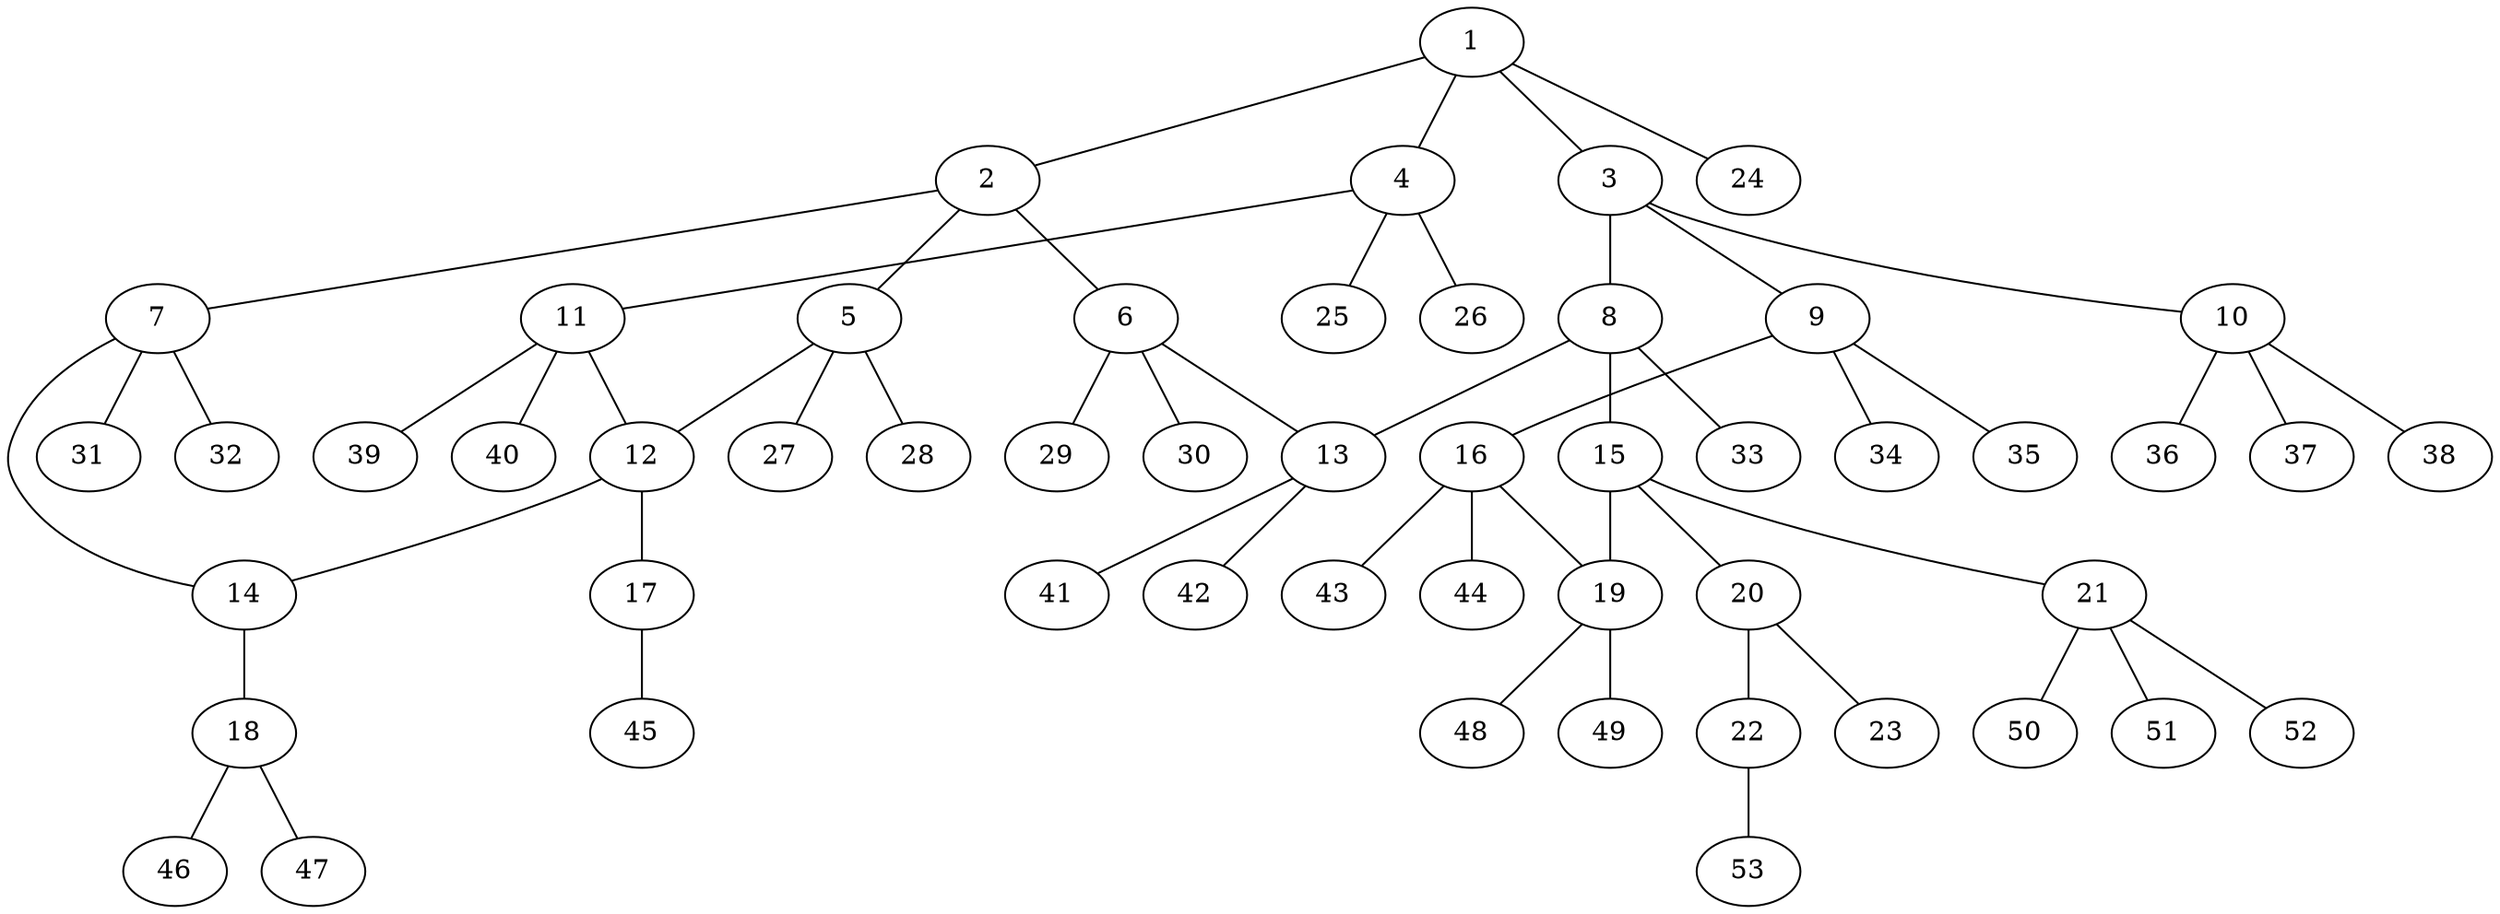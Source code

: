 graph molecule_4087 {
	1	 [chem=C];
	2	 [chem=C];
	1 -- 2	 [valence=1];
	3	 [chem=C];
	1 -- 3	 [valence=1];
	4	 [chem=C];
	1 -- 4	 [valence=1];
	24	 [chem=H];
	1 -- 24	 [valence=1];
	5	 [chem=C];
	2 -- 5	 [valence=1];
	6	 [chem=C];
	2 -- 6	 [valence=1];
	7	 [chem=C];
	2 -- 7	 [valence=1];
	8	 [chem=C];
	3 -- 8	 [valence=1];
	9	 [chem=C];
	3 -- 9	 [valence=1];
	10	 [chem=C];
	3 -- 10	 [valence=1];
	11	 [chem=C];
	4 -- 11	 [valence=1];
	25	 [chem=H];
	4 -- 25	 [valence=1];
	26	 [chem=H];
	4 -- 26	 [valence=1];
	12	 [chem=C];
	5 -- 12	 [valence=1];
	27	 [chem=H];
	5 -- 27	 [valence=1];
	28	 [chem=H];
	5 -- 28	 [valence=1];
	13	 [chem=C];
	6 -- 13	 [valence=1];
	29	 [chem=H];
	6 -- 29	 [valence=1];
	30	 [chem=H];
	6 -- 30	 [valence=1];
	14	 [chem=C];
	7 -- 14	 [valence=1];
	31	 [chem=H];
	7 -- 31	 [valence=1];
	32	 [chem=H];
	7 -- 32	 [valence=1];
	8 -- 13	 [valence=1];
	15	 [chem=C];
	8 -- 15	 [valence=1];
	33	 [chem=H];
	8 -- 33	 [valence=1];
	16	 [chem=C];
	9 -- 16	 [valence=1];
	34	 [chem=H];
	9 -- 34	 [valence=1];
	35	 [chem=H];
	9 -- 35	 [valence=1];
	36	 [chem=H];
	10 -- 36	 [valence=1];
	37	 [chem=H];
	10 -- 37	 [valence=1];
	38	 [chem=H];
	10 -- 38	 [valence=1];
	11 -- 12	 [valence=1];
	39	 [chem=H];
	11 -- 39	 [valence=1];
	40	 [chem=H];
	11 -- 40	 [valence=1];
	12 -- 14	 [valence=1];
	17	 [chem=O];
	12 -- 17	 [valence=1];
	41	 [chem=H];
	13 -- 41	 [valence=1];
	42	 [chem=H];
	13 -- 42	 [valence=1];
	18	 [chem=C];
	14 -- 18	 [valence=2];
	19	 [chem=C];
	15 -- 19	 [valence=1];
	20	 [chem=C];
	15 -- 20	 [valence=1];
	21	 [chem=C];
	15 -- 21	 [valence=1];
	16 -- 19	 [valence=1];
	43	 [chem=H];
	16 -- 43	 [valence=1];
	44	 [chem=H];
	16 -- 44	 [valence=1];
	45	 [chem=H];
	17 -- 45	 [valence=1];
	46	 [chem=H];
	18 -- 46	 [valence=1];
	47	 [chem=H];
	18 -- 47	 [valence=1];
	48	 [chem=H];
	19 -- 48	 [valence=1];
	49	 [chem=H];
	19 -- 49	 [valence=1];
	22	 [chem=O];
	20 -- 22	 [valence=1];
	23	 [chem=O];
	20 -- 23	 [valence=2];
	50	 [chem=H];
	21 -- 50	 [valence=1];
	51	 [chem=H];
	21 -- 51	 [valence=1];
	52	 [chem=H];
	21 -- 52	 [valence=1];
	53	 [chem=H];
	22 -- 53	 [valence=1];
}
